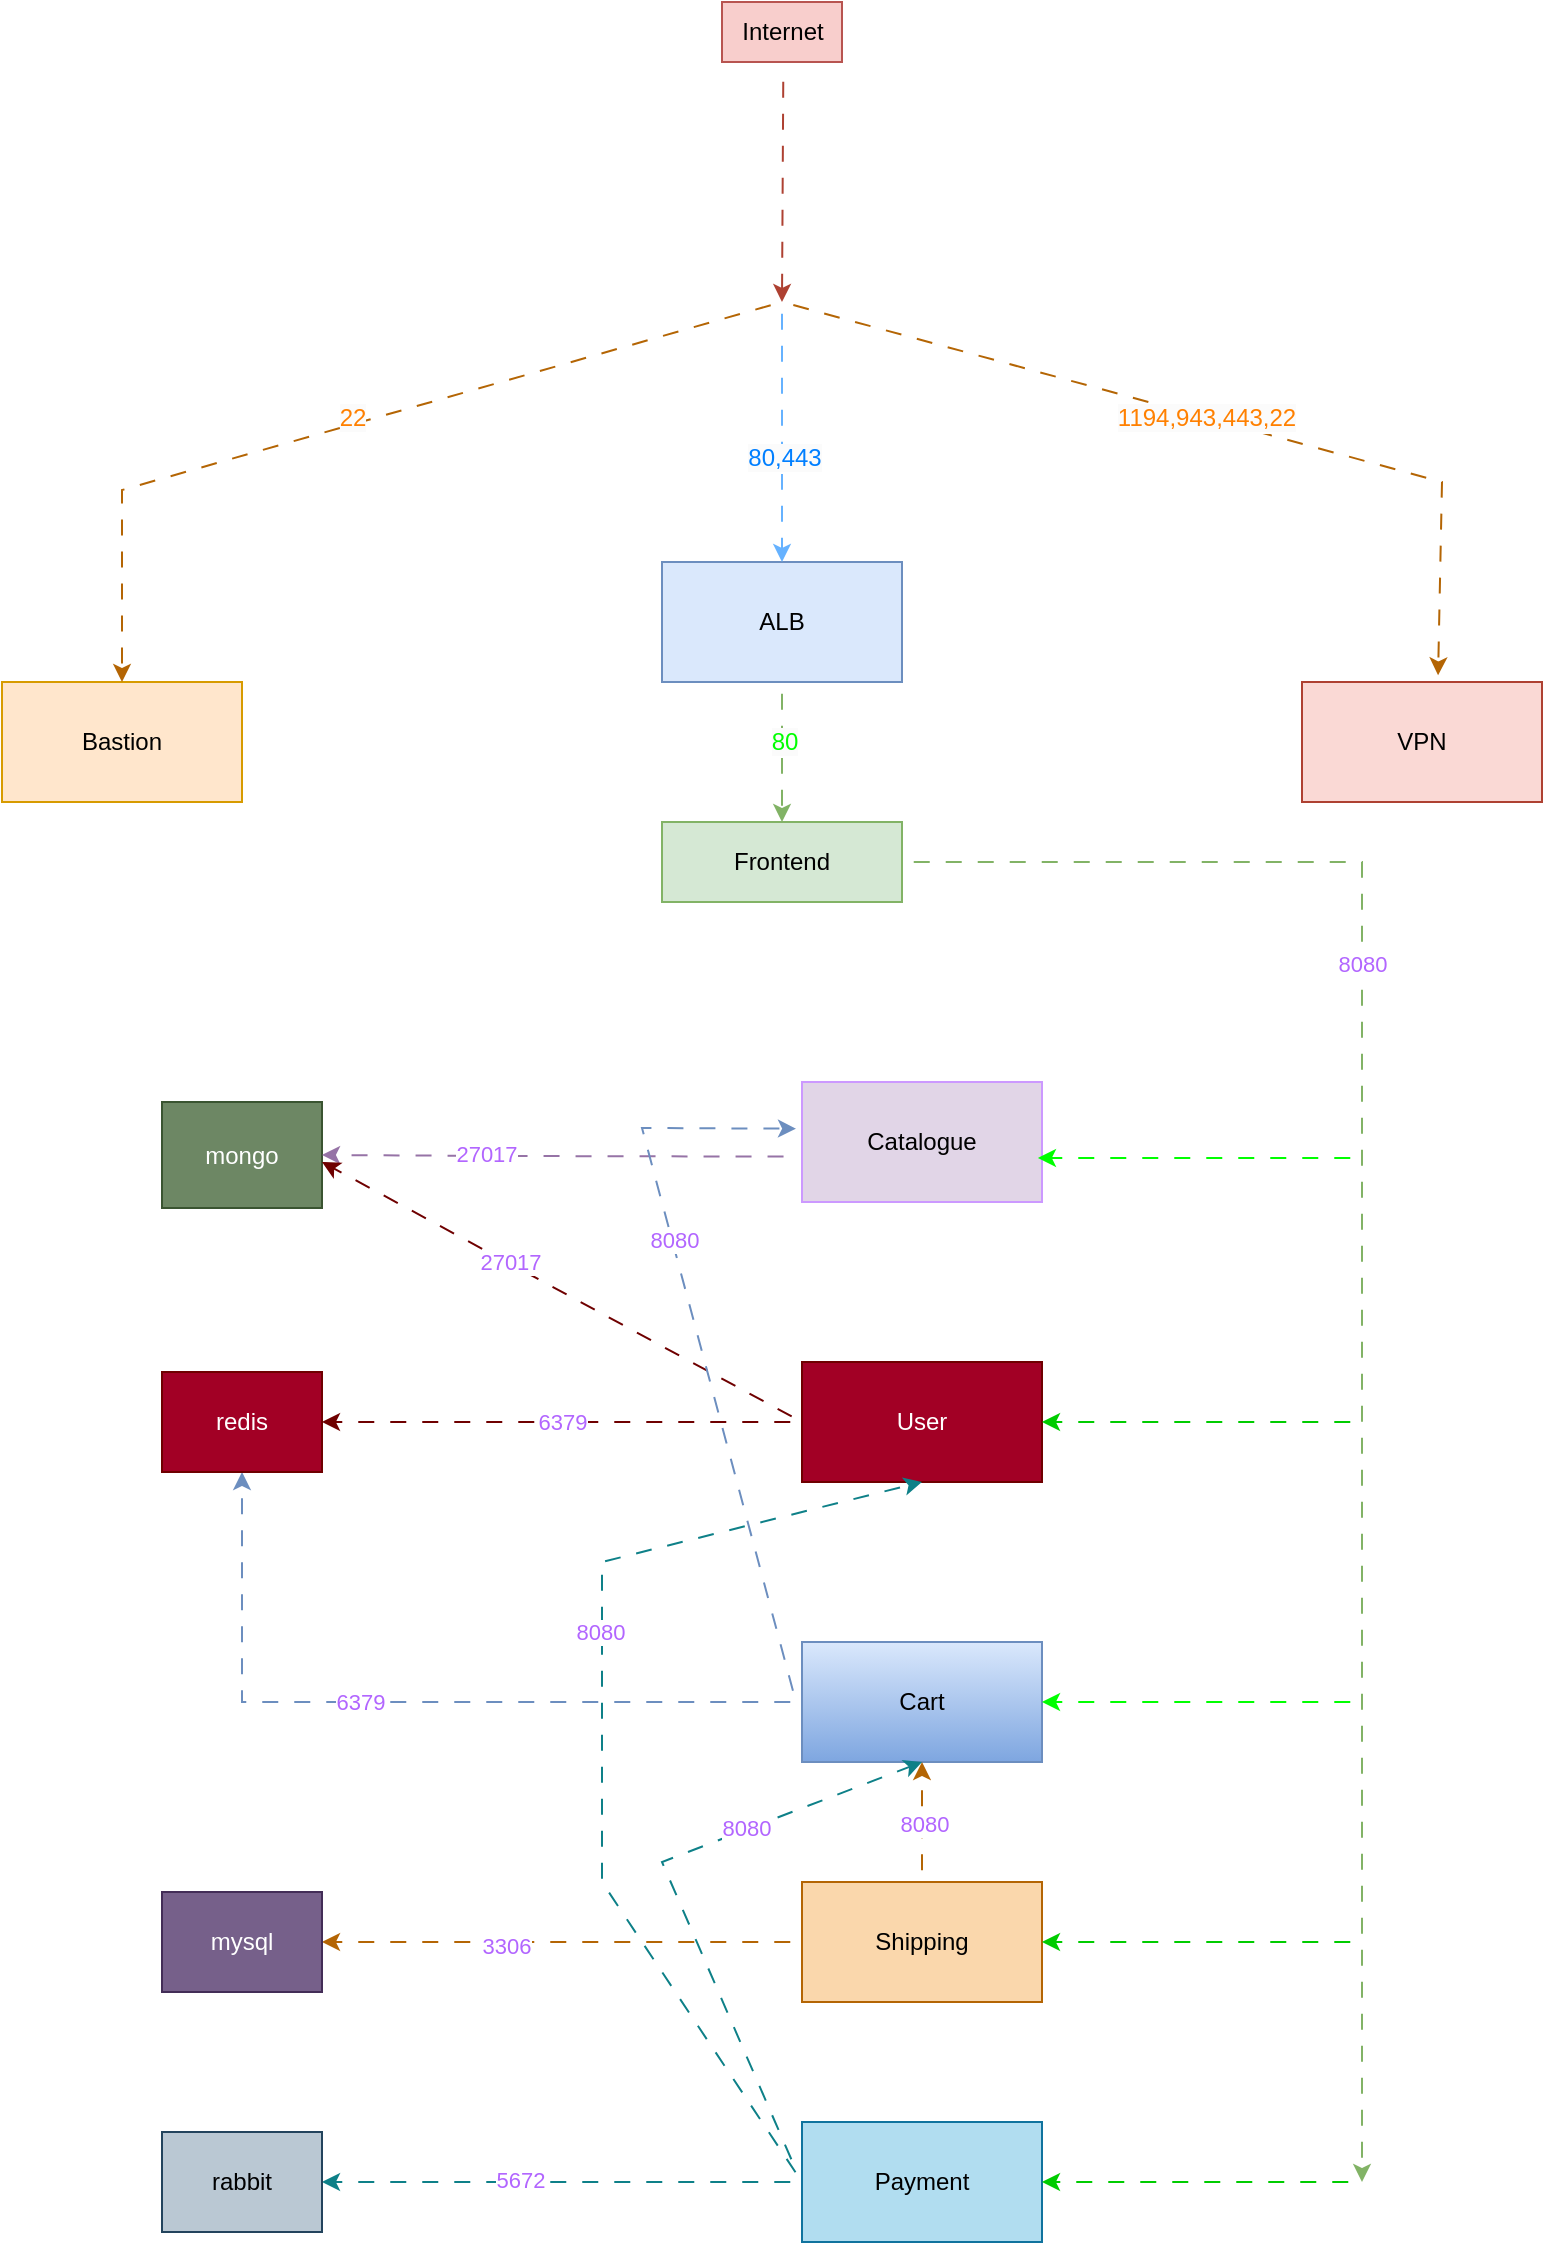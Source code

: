 <mxfile version="24.7.16">
  <diagram name="Page-1" id="QW8hZy0vqoB4EWyRL6TY">
    <mxGraphModel dx="1041" dy="1726" grid="1" gridSize="10" guides="1" tooltips="1" connect="1" arrows="1" fold="1" page="1" pageScale="1" pageWidth="850" pageHeight="1100" math="0" shadow="0">
      <root>
        <mxCell id="0" />
        <mxCell id="1" parent="0" />
        <mxCell id="bsLsJeDPsuY6xlqFyv93-109" value="&lt;font color=&quot;#b266ff&quot;&gt;6379&lt;/font&gt;" style="edgeStyle=orthogonalEdgeStyle;rounded=0;orthogonalLoop=1;jettySize=auto;html=1;flowAnimation=1;fillColor=#a20025;strokeColor=#6F0000;entryX=1;entryY=0.5;entryDx=0;entryDy=0;" edge="1" parent="1" source="bsLsJeDPsuY6xlqFyv93-110" target="bsLsJeDPsuY6xlqFyv93-122">
          <mxGeometry relative="1" as="geometry">
            <mxPoint x="200" y="520" as="targetPoint" />
            <Array as="points">
              <mxPoint x="190" y="520" />
            </Array>
          </mxGeometry>
        </mxCell>
        <mxCell id="bsLsJeDPsuY6xlqFyv93-110" value="User" style="rounded=0;whiteSpace=wrap;html=1;fillColor=#a20025;strokeColor=#6F0000;fontColor=#ffffff;" vertex="1" parent="1">
          <mxGeometry x="430" y="490" width="120" height="60" as="geometry" />
        </mxCell>
        <mxCell id="bsLsJeDPsuY6xlqFyv93-111" style="edgeStyle=orthogonalEdgeStyle;rounded=0;orthogonalLoop=1;jettySize=auto;html=1;entryX=0.5;entryY=1;entryDx=0;entryDy=0;flowAnimation=1;fillColor=#dae8fc;strokeColor=#6c8ebf;gradientColor=#7ea6e0;" edge="1" parent="1" source="bsLsJeDPsuY6xlqFyv93-113" target="bsLsJeDPsuY6xlqFyv93-122">
          <mxGeometry relative="1" as="geometry">
            <Array as="points">
              <mxPoint x="150" y="660" />
            </Array>
          </mxGeometry>
        </mxCell>
        <mxCell id="bsLsJeDPsuY6xlqFyv93-112" value="&lt;font color=&quot;#b266ff&quot;&gt;6379&lt;/font&gt;" style="edgeLabel;html=1;align=center;verticalAlign=middle;resizable=0;points=[];" vertex="1" connectable="0" parent="bsLsJeDPsuY6xlqFyv93-111">
          <mxGeometry x="0.122" y="2" relative="1" as="geometry">
            <mxPoint y="-2" as="offset" />
          </mxGeometry>
        </mxCell>
        <mxCell id="bsLsJeDPsuY6xlqFyv93-113" value="Cart" style="rounded=0;whiteSpace=wrap;html=1;fillColor=#dae8fc;gradientColor=#7ea6e0;strokeColor=#6c8ebf;" vertex="1" parent="1">
          <mxGeometry x="430" y="630" width="120" height="60" as="geometry" />
        </mxCell>
        <mxCell id="bsLsJeDPsuY6xlqFyv93-114" value="Catalogue" style="rounded=0;whiteSpace=wrap;html=1;fillColor=#e1d5e7;strokeColor=#CC99FF;" vertex="1" parent="1">
          <mxGeometry x="430" y="350" width="120" height="60" as="geometry" />
        </mxCell>
        <mxCell id="bsLsJeDPsuY6xlqFyv93-115" style="edgeStyle=orthogonalEdgeStyle;rounded=0;orthogonalLoop=1;jettySize=auto;html=1;entryX=1;entryY=0.5;entryDx=0;entryDy=0;flowAnimation=1;fillColor=#fad7ac;strokeColor=#b46504;" edge="1" parent="1" source="bsLsJeDPsuY6xlqFyv93-119" target="bsLsJeDPsuY6xlqFyv93-124">
          <mxGeometry relative="1" as="geometry">
            <mxPoint x="70" y="780" as="targetPoint" />
          </mxGeometry>
        </mxCell>
        <mxCell id="bsLsJeDPsuY6xlqFyv93-116" value="&lt;font color=&quot;#b266ff&quot;&gt;3306&lt;/font&gt;" style="edgeLabel;html=1;align=center;verticalAlign=middle;resizable=0;points=[];" vertex="1" connectable="0" parent="bsLsJeDPsuY6xlqFyv93-115">
          <mxGeometry x="0.239" y="2" relative="1" as="geometry">
            <mxPoint as="offset" />
          </mxGeometry>
        </mxCell>
        <mxCell id="bsLsJeDPsuY6xlqFyv93-117" style="edgeStyle=orthogonalEdgeStyle;rounded=0;orthogonalLoop=1;jettySize=auto;html=1;entryX=0.5;entryY=1;entryDx=0;entryDy=0;flowAnimation=1;fillColor=#fad7ac;strokeColor=#b46504;" edge="1" parent="1" source="bsLsJeDPsuY6xlqFyv93-119" target="bsLsJeDPsuY6xlqFyv93-113">
          <mxGeometry relative="1" as="geometry" />
        </mxCell>
        <mxCell id="bsLsJeDPsuY6xlqFyv93-118" value="&lt;font color=&quot;#b266ff&quot;&gt;8080&lt;/font&gt;" style="edgeLabel;html=1;align=center;verticalAlign=middle;resizable=0;points=[];" vertex="1" connectable="0" parent="bsLsJeDPsuY6xlqFyv93-117">
          <mxGeometry x="-0.022" y="-1" relative="1" as="geometry">
            <mxPoint as="offset" />
          </mxGeometry>
        </mxCell>
        <mxCell id="bsLsJeDPsuY6xlqFyv93-119" value="Shipping" style="rounded=0;whiteSpace=wrap;html=1;fillColor=#fad7ac;strokeColor=#b46504;" vertex="1" parent="1">
          <mxGeometry x="430" y="750" width="120" height="60" as="geometry" />
        </mxCell>
        <mxCell id="bsLsJeDPsuY6xlqFyv93-120" style="edgeStyle=orthogonalEdgeStyle;rounded=0;orthogonalLoop=1;jettySize=auto;html=1;entryX=1;entryY=0.5;entryDx=0;entryDy=0;flowAnimation=1;fillColor=#b0e3e6;strokeColor=#0e8088;" edge="1" parent="1" source="bsLsJeDPsuY6xlqFyv93-121" target="bsLsJeDPsuY6xlqFyv93-125">
          <mxGeometry relative="1" as="geometry" />
        </mxCell>
        <mxCell id="bsLsJeDPsuY6xlqFyv93-161" value="&lt;font color=&quot;#b266ff&quot;&gt;5672&lt;/font&gt;" style="edgeLabel;html=1;align=center;verticalAlign=middle;resizable=0;points=[];" vertex="1" connectable="0" parent="bsLsJeDPsuY6xlqFyv93-120">
          <mxGeometry x="0.178" y="-1" relative="1" as="geometry">
            <mxPoint as="offset" />
          </mxGeometry>
        </mxCell>
        <mxCell id="bsLsJeDPsuY6xlqFyv93-121" value="Payment" style="rounded=0;whiteSpace=wrap;html=1;fillColor=#b1ddf0;strokeColor=#10739e;" vertex="1" parent="1">
          <mxGeometry x="430" y="870" width="120" height="60" as="geometry" />
        </mxCell>
        <mxCell id="bsLsJeDPsuY6xlqFyv93-122" value="redis" style="rounded=0;whiteSpace=wrap;html=1;fillColor=#a20025;fontColor=#ffffff;strokeColor=#6F0000;" vertex="1" parent="1">
          <mxGeometry x="110" y="495" width="80" height="50" as="geometry" />
        </mxCell>
        <mxCell id="bsLsJeDPsuY6xlqFyv93-123" value="mongo" style="rounded=0;whiteSpace=wrap;html=1;fillColor=#6d8764;fontColor=#ffffff;strokeColor=#3A5431;" vertex="1" parent="1">
          <mxGeometry x="110" y="360" width="80" height="53" as="geometry" />
        </mxCell>
        <mxCell id="bsLsJeDPsuY6xlqFyv93-124" value="mysql" style="rounded=0;whiteSpace=wrap;html=1;fillColor=#76608a;fontColor=#ffffff;strokeColor=#432D57;" vertex="1" parent="1">
          <mxGeometry x="110" y="755" width="80" height="50" as="geometry" />
        </mxCell>
        <mxCell id="bsLsJeDPsuY6xlqFyv93-125" value="rabbit" style="rounded=0;whiteSpace=wrap;html=1;fillColor=#bac8d3;strokeColor=#23445d;" vertex="1" parent="1">
          <mxGeometry x="110" y="875" width="80" height="50" as="geometry" />
        </mxCell>
        <mxCell id="bsLsJeDPsuY6xlqFyv93-126" value="Bastion" style="rounded=0;whiteSpace=wrap;html=1;fillColor=#ffe6cc;strokeColor=#d79b00;" vertex="1" parent="1">
          <mxGeometry x="30" y="150" width="120" height="60" as="geometry" />
        </mxCell>
        <mxCell id="bsLsJeDPsuY6xlqFyv93-127" value="VPN" style="rounded=0;whiteSpace=wrap;html=1;fillColor=#fad9d5;strokeColor=#ae4132;" vertex="1" parent="1">
          <mxGeometry x="680" y="150" width="120" height="60" as="geometry" />
        </mxCell>
        <mxCell id="bsLsJeDPsuY6xlqFyv93-128" style="edgeStyle=orthogonalEdgeStyle;rounded=0;orthogonalLoop=1;jettySize=auto;html=1;exitX=0.5;exitY=1;exitDx=0;exitDy=0;entryX=0.5;entryY=0;entryDx=0;entryDy=0;flowAnimation=1;fillColor=#d5e8d4;strokeColor=#82b366;" edge="1" parent="1" source="bsLsJeDPsuY6xlqFyv93-129" target="bsLsJeDPsuY6xlqFyv93-132">
          <mxGeometry relative="1" as="geometry" />
        </mxCell>
        <mxCell id="bsLsJeDPsuY6xlqFyv93-168" value="&lt;span style=&quot;color: rgb(0, 255, 0); font-size: 12px; background-color: rgb(251, 251, 251);&quot;&gt;80&lt;/span&gt;" style="edgeLabel;html=1;align=center;verticalAlign=middle;resizable=0;points=[];" vertex="1" connectable="0" parent="bsLsJeDPsuY6xlqFyv93-128">
          <mxGeometry x="-0.162" y="1" relative="1" as="geometry">
            <mxPoint as="offset" />
          </mxGeometry>
        </mxCell>
        <mxCell id="bsLsJeDPsuY6xlqFyv93-129" value="ALB" style="rounded=0;whiteSpace=wrap;html=1;fillColor=#dae8fc;strokeColor=#6c8ebf;" vertex="1" parent="1">
          <mxGeometry x="360" y="90" width="120" height="60" as="geometry" />
        </mxCell>
        <mxCell id="bsLsJeDPsuY6xlqFyv93-130" style="edgeStyle=orthogonalEdgeStyle;rounded=0;orthogonalLoop=1;jettySize=auto;html=1;flowAnimation=1;fillColor=#d5e8d4;gradientColor=#97d077;strokeColor=#82b366;exitX=1;exitY=0.5;exitDx=0;exitDy=0;" edge="1" parent="1" source="bsLsJeDPsuY6xlqFyv93-132">
          <mxGeometry relative="1" as="geometry">
            <mxPoint x="710" y="900" as="targetPoint" />
            <mxPoint x="550" y="240" as="sourcePoint" />
            <Array as="points">
              <mxPoint x="710" y="240" />
            </Array>
          </mxGeometry>
        </mxCell>
        <mxCell id="bsLsJeDPsuY6xlqFyv93-131" value="&lt;font color=&quot;#b266ff&quot;&gt;8080&lt;/font&gt;" style="edgeLabel;html=1;align=center;verticalAlign=middle;resizable=0;points=[];" vertex="1" connectable="0" parent="bsLsJeDPsuY6xlqFyv93-130">
          <mxGeometry x="-0.433" y="-1" relative="1" as="geometry">
            <mxPoint x="1" y="28" as="offset" />
          </mxGeometry>
        </mxCell>
        <mxCell id="bsLsJeDPsuY6xlqFyv93-132" value="Frontend" style="rounded=0;whiteSpace=wrap;html=1;fillColor=#d5e8d4;strokeColor=#82b366;" vertex="1" parent="1">
          <mxGeometry x="360" y="220" width="120" height="40" as="geometry" />
        </mxCell>
        <mxCell id="bsLsJeDPsuY6xlqFyv93-133" value="" style="endArrow=classic;html=1;rounded=0;flowAnimation=1;fillColor=#fad9d5;strokeColor=#ae4132;exitX=0.511;exitY=1.133;exitDx=0;exitDy=0;exitPerimeter=0;" edge="1" parent="1" source="bsLsJeDPsuY6xlqFyv93-145">
          <mxGeometry width="50" height="50" relative="1" as="geometry">
            <mxPoint x="419" y="-60" as="sourcePoint" />
            <mxPoint x="420" y="-40" as="targetPoint" />
          </mxGeometry>
        </mxCell>
        <mxCell id="bsLsJeDPsuY6xlqFyv93-134" value="&lt;span style=&quot;color: rgb(255, 128, 0); font-size: 12px; background-color: rgb(251, 251, 251);&quot;&gt;1194,943,443,22&lt;/span&gt;" style="endArrow=classic;html=1;rounded=0;flowAnimation=1;fillColor=#fad7ac;strokeColor=#b46504;entryX=0.567;entryY=-0.056;entryDx=0;entryDy=0;entryPerimeter=0;" edge="1" parent="1" target="bsLsJeDPsuY6xlqFyv93-127">
          <mxGeometry width="50" height="50" relative="1" as="geometry">
            <mxPoint x="420" y="-40" as="sourcePoint" />
            <mxPoint x="770" y="20" as="targetPoint" />
            <Array as="points">
              <mxPoint x="750" y="50" />
            </Array>
          </mxGeometry>
        </mxCell>
        <mxCell id="bsLsJeDPsuY6xlqFyv93-135" value="&lt;br style=&quot;font-size: 12px; background-color: rgb(251, 251, 251);&quot;&gt;&lt;span style=&quot;font-size: 12px; color: rgb(255, 128, 0); background-color: rgb(251, 251, 251);&quot;&gt;22&lt;/span&gt;" style="endArrow=classic;html=1;rounded=0;flowAnimation=1;fillColor=#fad7ac;strokeColor=#b46504;" edge="1" parent="1">
          <mxGeometry x="0.005" y="-9" width="50" height="50" relative="1" as="geometry">
            <mxPoint x="420" y="-40" as="sourcePoint" />
            <mxPoint x="90" y="150" as="targetPoint" />
            <Array as="points">
              <mxPoint x="90" y="54.02" />
            </Array>
            <mxPoint y="-1" as="offset" />
          </mxGeometry>
        </mxCell>
        <mxCell id="bsLsJeDPsuY6xlqFyv93-136" value="" style="endArrow=classic;html=1;rounded=0;entryX=1;entryY=0.5;entryDx=0;entryDy=0;flowAnimation=1;fillColor=#e1d5e7;strokeColor=#00CC00;" edge="1" parent="1" target="bsLsJeDPsuY6xlqFyv93-119">
          <mxGeometry width="50" height="50" relative="1" as="geometry">
            <mxPoint x="710" y="780" as="sourcePoint" />
            <mxPoint x="520" y="660" as="targetPoint" />
          </mxGeometry>
        </mxCell>
        <mxCell id="bsLsJeDPsuY6xlqFyv93-137" value="" style="endArrow=classic;html=1;rounded=0;entryX=1;entryY=0.5;entryDx=0;entryDy=0;flowAnimation=1;fillColor=#e1d5e7;strokeColor=#00CC00;" edge="1" parent="1" target="bsLsJeDPsuY6xlqFyv93-110">
          <mxGeometry width="50" height="50" relative="1" as="geometry">
            <mxPoint x="710" y="520" as="sourcePoint" />
            <mxPoint x="530" y="120" as="targetPoint" />
          </mxGeometry>
        </mxCell>
        <mxCell id="bsLsJeDPsuY6xlqFyv93-138" value="" style="endArrow=classic;html=1;rounded=0;entryX=1;entryY=0.5;entryDx=0;entryDy=0;flowAnimation=1;fillColor=#e1d5e7;strokeColor=#00FF00;" edge="1" parent="1" target="bsLsJeDPsuY6xlqFyv93-113">
          <mxGeometry width="50" height="50" relative="1" as="geometry">
            <mxPoint x="710" y="660" as="sourcePoint" />
            <mxPoint x="540" y="130" as="targetPoint" />
          </mxGeometry>
        </mxCell>
        <mxCell id="bsLsJeDPsuY6xlqFyv93-139" value="" style="endArrow=classic;html=1;rounded=0;entryX=0.983;entryY=0.633;entryDx=0;entryDy=0;flowAnimation=1;fillColor=#e1d5e7;strokeColor=#00FF00;entryPerimeter=0;" edge="1" parent="1" target="bsLsJeDPsuY6xlqFyv93-114">
          <mxGeometry width="50" height="50" relative="1" as="geometry">
            <mxPoint x="710" y="388" as="sourcePoint" />
            <mxPoint x="550" y="140" as="targetPoint" />
          </mxGeometry>
        </mxCell>
        <mxCell id="bsLsJeDPsuY6xlqFyv93-141" value="" style="endArrow=classic;html=1;rounded=0;entryX=0.5;entryY=0;entryDx=0;entryDy=0;flowAnimation=1;fillColor=#b1ddf0;strokeColor=#66B2FF;" edge="1" parent="1" target="bsLsJeDPsuY6xlqFyv93-129">
          <mxGeometry width="50" height="50" relative="1" as="geometry">
            <mxPoint x="420" y="-40" as="sourcePoint" />
            <mxPoint x="490" y="140" as="targetPoint" />
          </mxGeometry>
        </mxCell>
        <mxCell id="bsLsJeDPsuY6xlqFyv93-165" value="&lt;span style=&quot;color: rgb(0, 127, 255); font-size: 12px; background-color: rgb(251, 251, 251);&quot;&gt;80,443&lt;/span&gt;" style="edgeLabel;html=1;align=center;verticalAlign=middle;resizable=0;points=[];" vertex="1" connectable="0" parent="bsLsJeDPsuY6xlqFyv93-141">
          <mxGeometry x="0.2" y="1" relative="1" as="geometry">
            <mxPoint as="offset" />
          </mxGeometry>
        </mxCell>
        <mxCell id="bsLsJeDPsuY6xlqFyv93-142" value="" style="endArrow=classic;html=1;rounded=0;flowAnimation=1;fillColor=#e1d5e7;strokeColor=#00CC00;" edge="1" parent="1">
          <mxGeometry width="50" height="50" relative="1" as="geometry">
            <mxPoint x="709" y="900" as="sourcePoint" />
            <mxPoint x="550" y="900" as="targetPoint" />
          </mxGeometry>
        </mxCell>
        <mxCell id="bsLsJeDPsuY6xlqFyv93-145" value="Internet" style="text;html=1;align=center;verticalAlign=middle;resizable=0;points=[];autosize=1;strokeColor=#b85450;fillColor=#f8cecc;" vertex="1" parent="1">
          <mxGeometry x="390" y="-190" width="60" height="30" as="geometry" />
        </mxCell>
        <mxCell id="bsLsJeDPsuY6xlqFyv93-147" value="" style="endArrow=classic;html=1;rounded=0;entryX=1;entryY=0.5;entryDx=0;entryDy=0;flowAnimation=1;fillColor=#e1d5e7;strokeColor=#9673a6;exitX=-0.028;exitY=0.622;exitDx=0;exitDy=0;exitPerimeter=0;" edge="1" parent="1" source="bsLsJeDPsuY6xlqFyv93-114" target="bsLsJeDPsuY6xlqFyv93-123">
          <mxGeometry width="50" height="50" relative="1" as="geometry">
            <mxPoint x="720" y="398" as="sourcePoint" />
            <mxPoint x="558" y="398" as="targetPoint" />
            <Array as="points">
              <mxPoint x="290" y="387" />
            </Array>
          </mxGeometry>
        </mxCell>
        <mxCell id="bsLsJeDPsuY6xlqFyv93-148" value="&lt;font color=&quot;#b266ff&quot;&gt;27017&lt;/font&gt;" style="edgeLabel;html=1;align=center;verticalAlign=middle;resizable=0;points=[];" vertex="1" connectable="0" parent="bsLsJeDPsuY6xlqFyv93-147">
          <mxGeometry x="0.304" y="-1" relative="1" as="geometry">
            <mxPoint as="offset" />
          </mxGeometry>
        </mxCell>
        <mxCell id="bsLsJeDPsuY6xlqFyv93-149" value="" style="endArrow=classic;html=1;rounded=0;flowAnimation=1;fillColor=#a20025;strokeColor=#6F0000;" edge="1" parent="1">
          <mxGeometry width="50" height="50" relative="1" as="geometry">
            <mxPoint x="430" y="520" as="sourcePoint" />
            <mxPoint x="190" y="390" as="targetPoint" />
          </mxGeometry>
        </mxCell>
        <mxCell id="bsLsJeDPsuY6xlqFyv93-150" value="&lt;font color=&quot;#b266ff&quot;&gt;27017&lt;/font&gt;" style="edgeLabel;html=1;align=center;verticalAlign=middle;resizable=0;points=[];" vertex="1" connectable="0" parent="bsLsJeDPsuY6xlqFyv93-149">
          <mxGeometry x="0.219" y="-1" relative="1" as="geometry">
            <mxPoint as="offset" />
          </mxGeometry>
        </mxCell>
        <mxCell id="bsLsJeDPsuY6xlqFyv93-151" value="" style="endArrow=classic;html=1;rounded=0;entryX=-0.025;entryY=0.389;entryDx=0;entryDy=0;entryPerimeter=0;flowAnimation=1;fillColor=#dae8fc;strokeColor=#6c8ebf;gradientColor=#7ea6e0;" edge="1" parent="1" target="bsLsJeDPsuY6xlqFyv93-114">
          <mxGeometry width="50" height="50" relative="1" as="geometry">
            <mxPoint x="427" y="660" as="sourcePoint" />
            <mxPoint x="550" y="610" as="targetPoint" />
            <Array as="points">
              <mxPoint x="350" y="373" />
            </Array>
          </mxGeometry>
        </mxCell>
        <mxCell id="bsLsJeDPsuY6xlqFyv93-152" value="&lt;font color=&quot;#b266ff&quot;&gt;8080&lt;/font&gt;" style="edgeLabel;html=1;align=center;verticalAlign=middle;resizable=0;points=[];" vertex="1" connectable="0" parent="bsLsJeDPsuY6xlqFyv93-151">
          <mxGeometry x="0.278" y="-1" relative="1" as="geometry">
            <mxPoint as="offset" />
          </mxGeometry>
        </mxCell>
        <mxCell id="bsLsJeDPsuY6xlqFyv93-153" value="" style="endArrow=classic;html=1;rounded=0;flowAnimation=1;exitX=-0.025;exitY=0.4;exitDx=0;exitDy=0;exitPerimeter=0;fillColor=#b0e3e6;strokeColor=#0e8088;" edge="1" parent="1" source="bsLsJeDPsuY6xlqFyv93-121">
          <mxGeometry width="50" height="50" relative="1" as="geometry">
            <mxPoint x="310" y="900" as="sourcePoint" />
            <mxPoint x="490" y="690" as="targetPoint" />
            <Array as="points">
              <mxPoint x="360" y="740" />
            </Array>
          </mxGeometry>
        </mxCell>
        <mxCell id="bsLsJeDPsuY6xlqFyv93-154" value="&lt;font color=&quot;#b266ff&quot;&gt;8080&lt;/font&gt;" style="edgeLabel;html=1;align=center;verticalAlign=middle;resizable=0;points=[];" vertex="1" connectable="0" parent="bsLsJeDPsuY6xlqFyv93-153">
          <mxGeometry x="0.385" y="1" relative="1" as="geometry">
            <mxPoint as="offset" />
          </mxGeometry>
        </mxCell>
        <mxCell id="bsLsJeDPsuY6xlqFyv93-155" value="" style="endArrow=classic;html=1;rounded=0;entryX=0.5;entryY=1;entryDx=0;entryDy=0;flowAnimation=1;fillColor=#b0e3e6;strokeColor=#0e8088;" edge="1" parent="1" target="bsLsJeDPsuY6xlqFyv93-110">
          <mxGeometry width="50" height="50" relative="1" as="geometry">
            <mxPoint x="430" y="900" as="sourcePoint" />
            <mxPoint x="500" y="560" as="targetPoint" />
            <Array as="points">
              <mxPoint x="330" y="750" />
              <mxPoint x="330" y="590" />
            </Array>
          </mxGeometry>
        </mxCell>
        <mxCell id="bsLsJeDPsuY6xlqFyv93-156" value="&lt;font color=&quot;#b266ff&quot;&gt;8080&lt;/font&gt;" style="edgeLabel;html=1;align=center;verticalAlign=middle;resizable=0;points=[];" vertex="1" connectable="0" parent="bsLsJeDPsuY6xlqFyv93-155">
          <mxGeometry x="0.21" y="1" relative="1" as="geometry">
            <mxPoint as="offset" />
          </mxGeometry>
        </mxCell>
      </root>
    </mxGraphModel>
  </diagram>
</mxfile>
